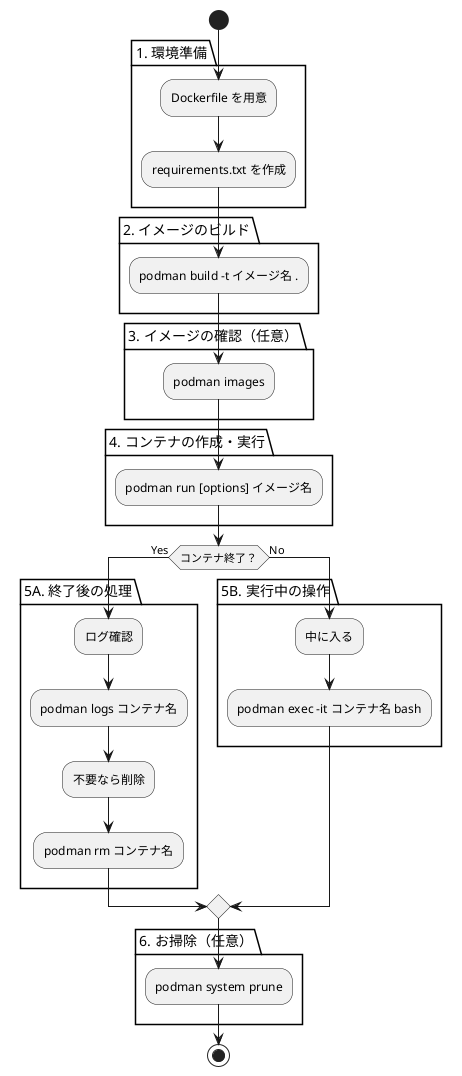 @startuml
skinparam packageStyle rectangle
skinparam defaultTextAlignment center

start

package "1. 環境準備" {
  :Dockerfile を用意;
  :requirements.txt を作成;
}

package "2. イメージのビルド" {
  :podman build -t イメージ名 .;
}

package "3. イメージの確認（任意）" {
  :podman images;
}

package "4. コンテナの作成・実行" {
  :podman run [options] イメージ名;
}

if (コンテナ終了？) then (Yes)
  package "5A. 終了後の処理" {
    :ログ確認;
    :podman logs コンテナ名;

    :不要なら削除;
    :podman rm コンテナ名;
  }
else (No)
  package "5B. 実行中の操作" {
    :中に入る;
    :podman exec -it コンテナ名 bash;
  }
endif

package "6. お掃除（任意）" {
  :podman system prune;
}

stop
@enduml